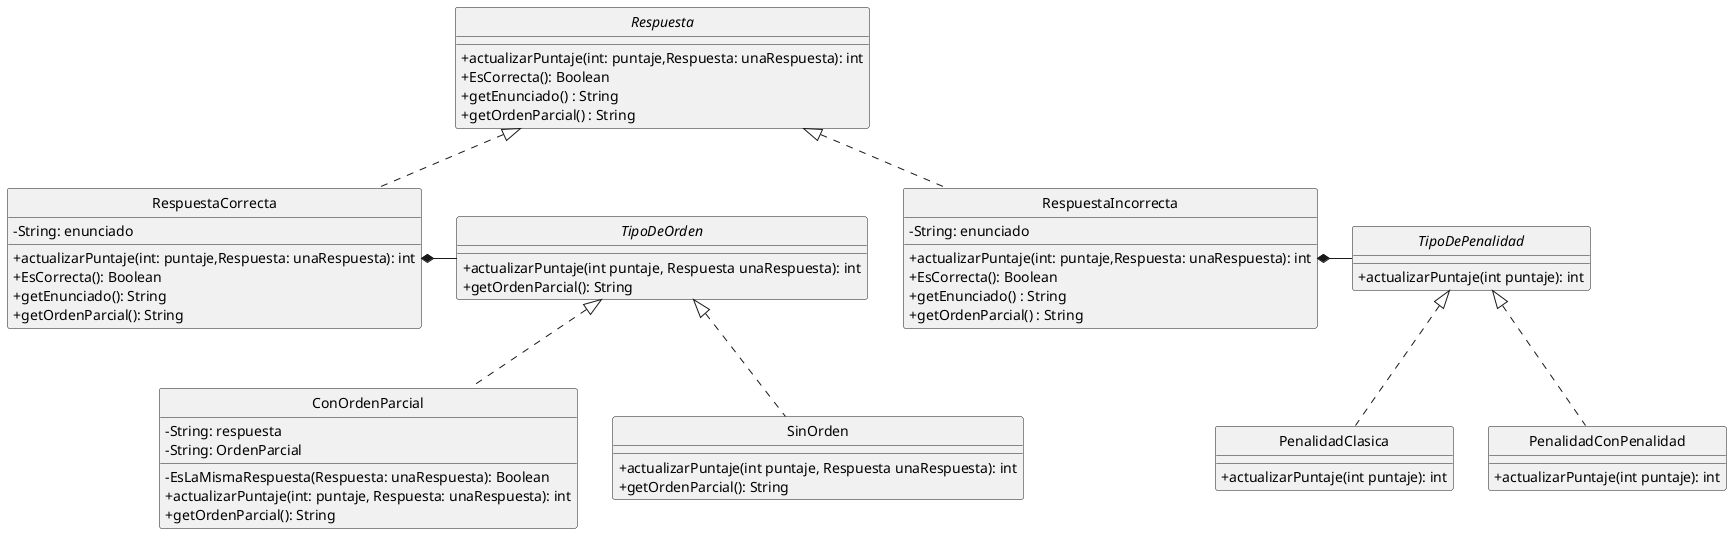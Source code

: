 @startuml
'https://plantuml.com/class-diagram

hide circle
skinparam classAttributeIconSize 0
skinparam monochrome true

interface Respuesta {
 +actualizarPuntaje(int: puntaje,Respuesta: unaRespuesta): int
 + EsCorrecta(): Boolean
 + getEnunciado() : String
 + getOrdenParcial() : String
}

interface TipoDeOrden {
    +actualizarPuntaje(int puntaje, Respuesta unaRespuesta): int
    +getOrdenParcial(): String
}

class ConOrdenParcial implements TipoDeOrden{
    -String: respuesta
    -String: OrdenParcial

    -EsLaMismaRespuesta(Respuesta: unaRespuesta): Boolean
    +actualizarPuntaje(int: puntaje, Respuesta: unaRespuesta): int
    +getOrdenParcial(): String
}

class SinOrden implements TipoDeOrden {
    +actualizarPuntaje(int puntaje, Respuesta unaRespuesta): int
    +getOrdenParcial(): String
}

class RespuestaCorrecta implements Respuesta {
 -String: enunciado

 +actualizarPuntaje(int: puntaje,Respuesta: unaRespuesta): int
 + EsCorrecta(): Boolean
 + getEnunciado(): String
 + getOrdenParcial(): String

}

interface TipoDePenalidad {
    + actualizarPuntaje(int puntaje): int
}

class PenalidadClasica implements TipoDePenalidad {
+ actualizarPuntaje(int puntaje): int
}

class PenalidadConPenalidad implements TipoDePenalidad {
+ actualizarPuntaje(int puntaje): int
}

class RespuestaIncorrecta implements Respuesta {
    -String: enunciado

    +actualizarPuntaje(int: puntaje,Respuesta: unaRespuesta): int
    + EsCorrecta(): Boolean
    + getEnunciado() : String
    + getOrdenParcial() : String
}

RespuestaCorrecta *- TipoDeOrden
RespuestaIncorrecta *- TipoDePenalidad
@enduml